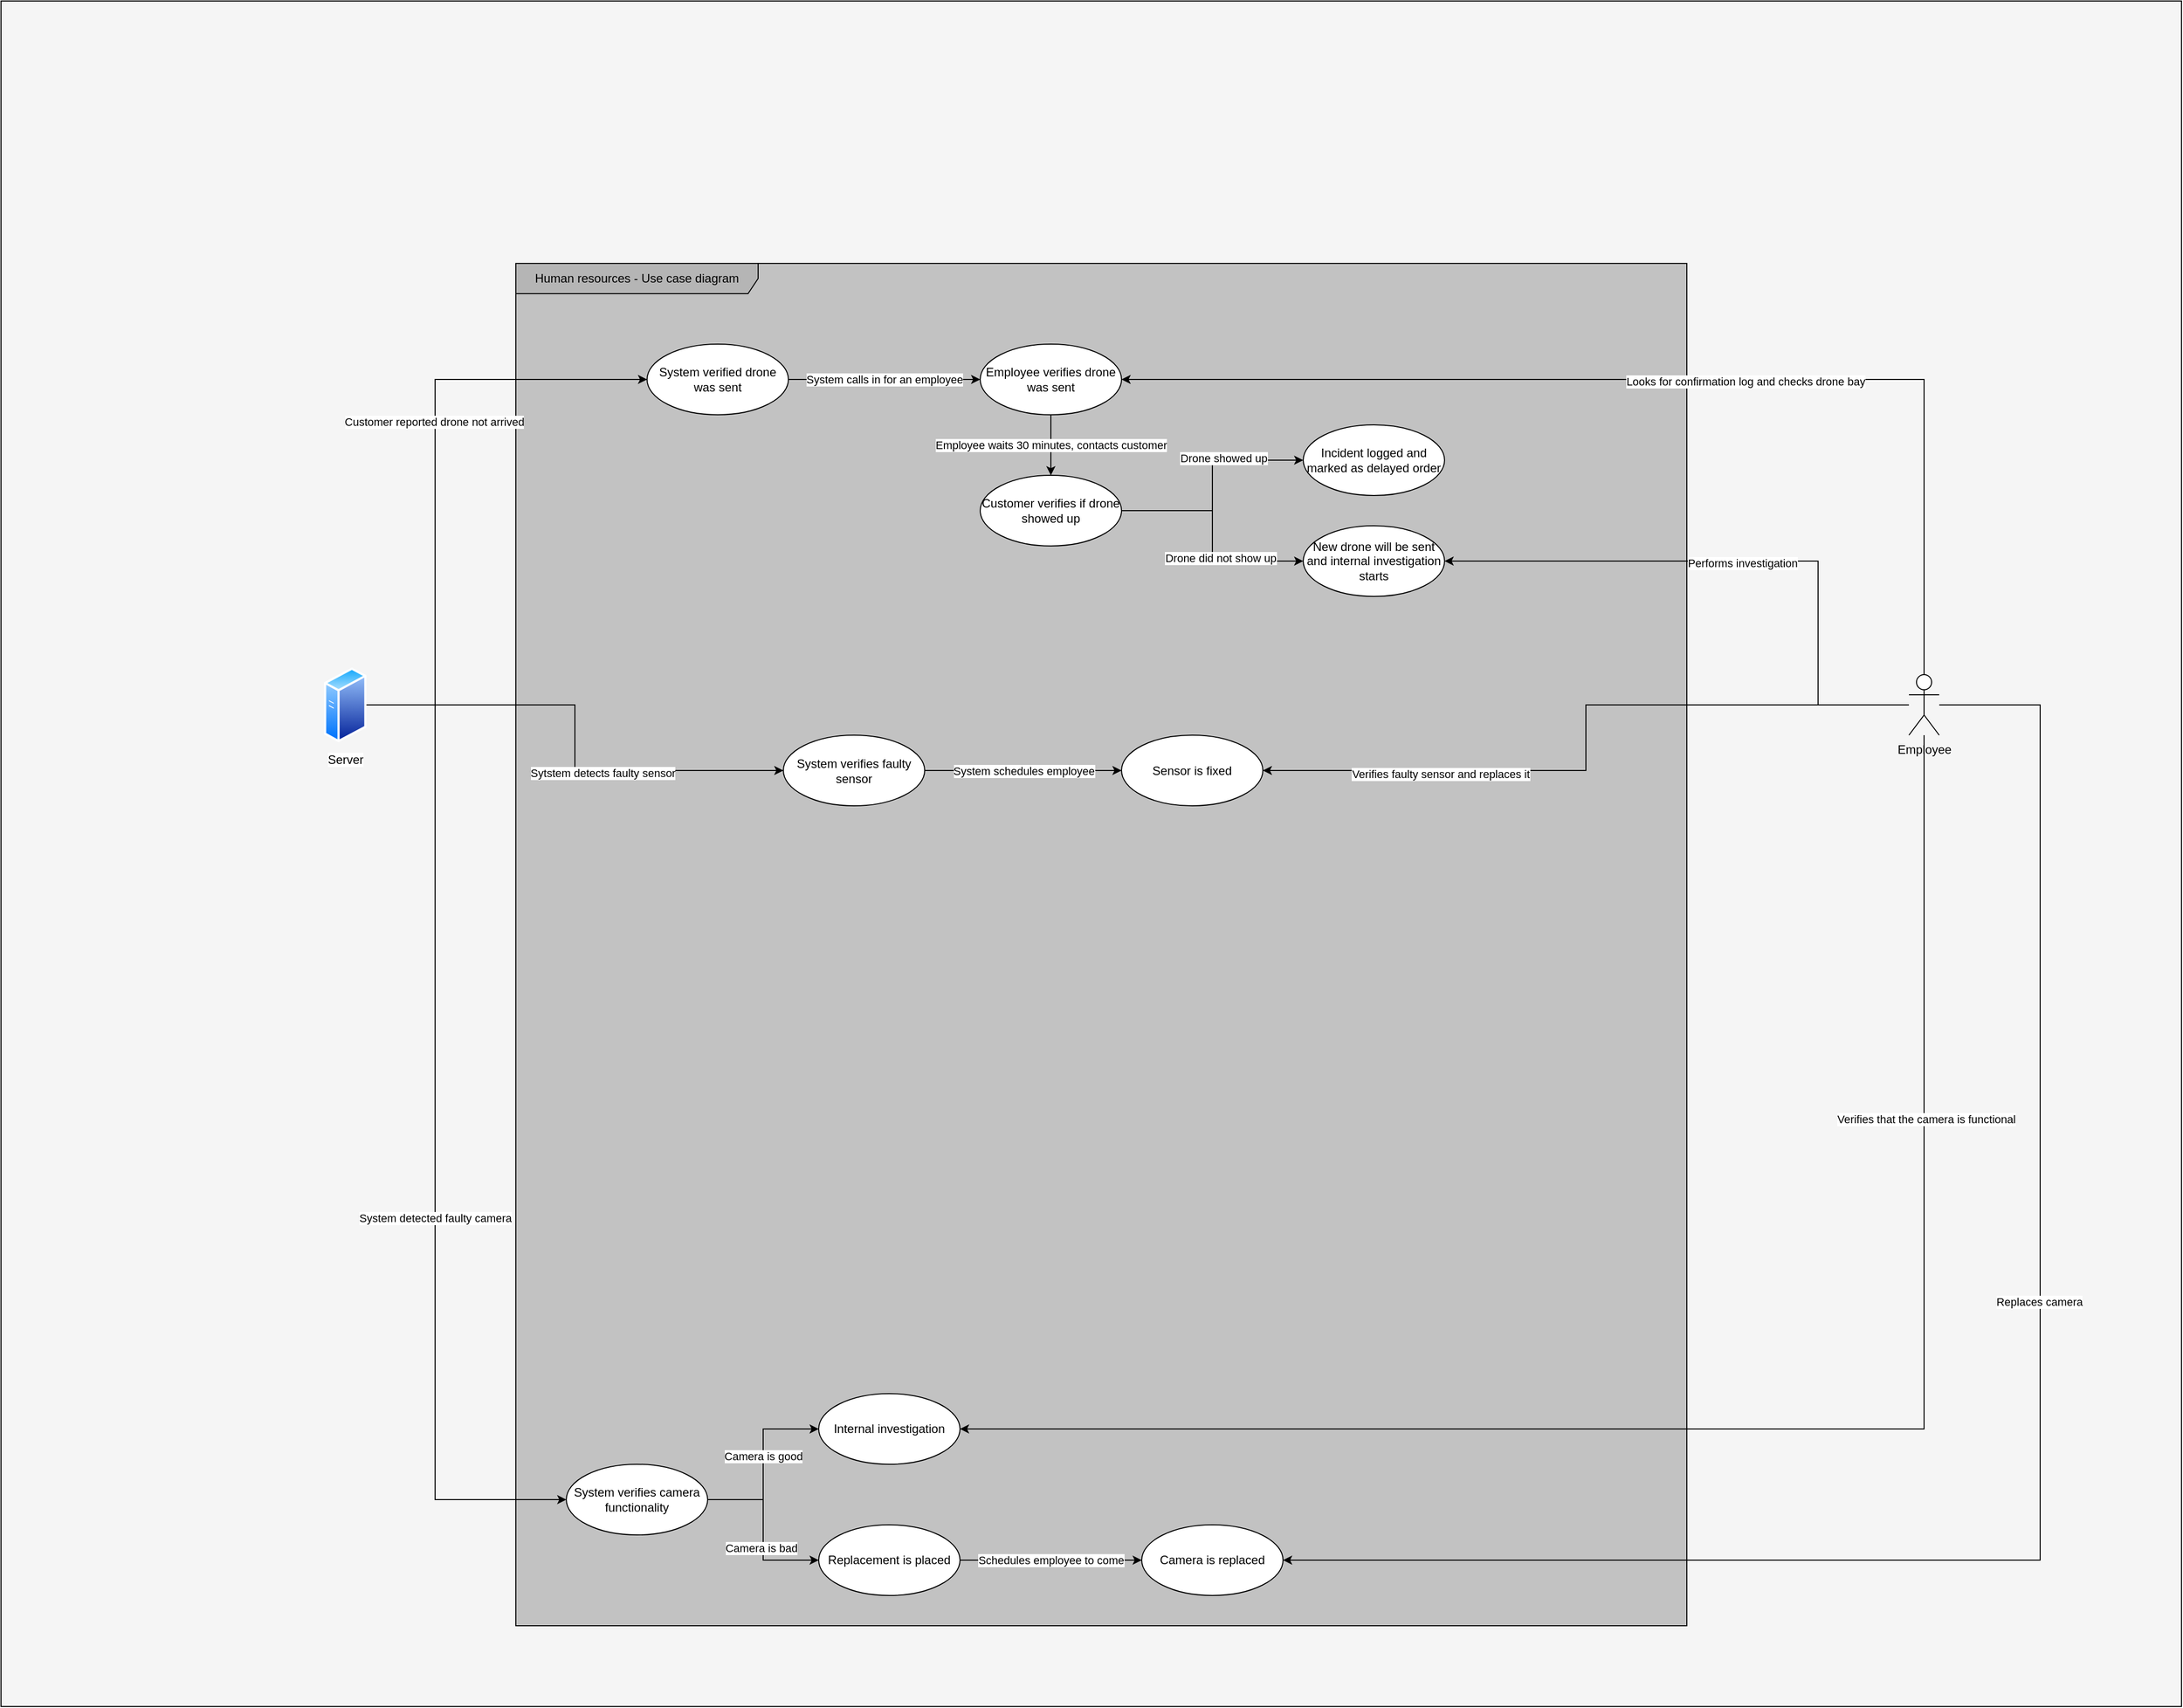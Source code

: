 <mxfile version="20.3.0" type="device"><diagram id="qA6QkWrWJfZU_lJfQVM_" name="Page-1"><mxGraphModel dx="3274" dy="2529" grid="1" gridSize="10" guides="1" tooltips="1" connect="1" arrows="1" fold="1" page="1" pageScale="1" pageWidth="850" pageHeight="1100" math="0" shadow="0"><root><mxCell id="0"/><mxCell id="1" parent="0"/><mxCell id="Dctj35Lh09_cI2NXuuDi-10" value="" style="rounded=0;whiteSpace=wrap;html=1;fillColor=#F5F5F5;" parent="1" vertex="1"><mxGeometry x="-350" y="-100" width="2160" height="1690" as="geometry"/></mxCell><mxCell id="_WJuivuzskGwJvmLFzSY-73" value="" style="rounded=0;whiteSpace=wrap;html=1;shadow=0;fontSize=11;fillColor=#C2C2C2;fontColor=#333333;strokeColor=#666666;" parent="1" vertex="1"><mxGeometry x="160" y="160" width="1160" height="1350" as="geometry"/></mxCell><mxCell id="_WJuivuzskGwJvmLFzSY-2" value="Human resources - Use case diagram" style="shape=umlFrame;whiteSpace=wrap;html=1;width=240;height=30;shadow=0;fillColor=#B5B5B5;" parent="1" vertex="1"><mxGeometry x="160" y="160" width="1160" height="1350" as="geometry"/></mxCell><mxCell id="Dctj35Lh09_cI2NXuuDi-7" style="edgeStyle=orthogonalEdgeStyle;rounded=0;orthogonalLoop=1;jettySize=auto;html=1;entryX=1;entryY=0.5;entryDx=0;entryDy=0;" parent="1" source="_WJuivuzskGwJvmLFzSY-1" target="Dctj35Lh09_cI2NXuuDi-5" edge="1"><mxGeometry relative="1" as="geometry"><Array as="points"><mxPoint x="1555" y="275"/></Array></mxGeometry></mxCell><mxCell id="Dctj35Lh09_cI2NXuuDi-8" value="Looks for confirmation log and checks drone bay" style="edgeLabel;html=1;align=center;verticalAlign=middle;resizable=0;points=[];" parent="Dctj35Lh09_cI2NXuuDi-7" vertex="1" connectable="0"><mxGeometry x="-0.137" y="2" relative="1" as="geometry"><mxPoint as="offset"/></mxGeometry></mxCell><mxCell id="X91PhFMQ9aJJPJpLx564-8" style="edgeStyle=orthogonalEdgeStyle;rounded=0;orthogonalLoop=1;jettySize=auto;html=1;entryX=1;entryY=0.5;entryDx=0;entryDy=0;" edge="1" parent="1" source="_WJuivuzskGwJvmLFzSY-1" target="X91PhFMQ9aJJPJpLx564-5"><mxGeometry relative="1" as="geometry"><Array as="points"><mxPoint x="1450" y="598"/><mxPoint x="1450" y="455"/></Array></mxGeometry></mxCell><mxCell id="X91PhFMQ9aJJPJpLx564-9" value="Performs investigation" style="edgeLabel;html=1;align=center;verticalAlign=middle;resizable=0;points=[];" vertex="1" connectable="0" parent="X91PhFMQ9aJJPJpLx564-8"><mxGeometry x="0.021" y="2" relative="1" as="geometry"><mxPoint as="offset"/></mxGeometry></mxCell><mxCell id="X91PhFMQ9aJJPJpLx564-18" style="edgeStyle=orthogonalEdgeStyle;rounded=0;orthogonalLoop=1;jettySize=auto;html=1;entryX=1;entryY=0.5;entryDx=0;entryDy=0;" edge="1" parent="1" source="_WJuivuzskGwJvmLFzSY-1" target="X91PhFMQ9aJJPJpLx564-13"><mxGeometry relative="1" as="geometry"><Array as="points"><mxPoint x="1555" y="1315"/></Array></mxGeometry></mxCell><mxCell id="X91PhFMQ9aJJPJpLx564-19" value="Verifies that the camera is functional" style="edgeLabel;html=1;align=center;verticalAlign=middle;resizable=0;points=[];" vertex="1" connectable="0" parent="X91PhFMQ9aJJPJpLx564-18"><mxGeometry x="-0.538" y="2" relative="1" as="geometry"><mxPoint y="1" as="offset"/></mxGeometry></mxCell><mxCell id="X91PhFMQ9aJJPJpLx564-26" style="edgeStyle=orthogonalEdgeStyle;rounded=0;orthogonalLoop=1;jettySize=auto;html=1;entryX=1;entryY=0.5;entryDx=0;entryDy=0;" edge="1" parent="1" source="_WJuivuzskGwJvmLFzSY-1" target="X91PhFMQ9aJJPJpLx564-24"><mxGeometry relative="1" as="geometry"><Array as="points"><mxPoint x="1670" y="598"/><mxPoint x="1670" y="1445"/></Array></mxGeometry></mxCell><mxCell id="X91PhFMQ9aJJPJpLx564-27" value="Replaces camera" style="edgeLabel;html=1;align=center;verticalAlign=middle;resizable=0;points=[];" vertex="1" connectable="0" parent="X91PhFMQ9aJJPJpLx564-26"><mxGeometry x="-0.187" y="-1" relative="1" as="geometry"><mxPoint y="1" as="offset"/></mxGeometry></mxCell><mxCell id="X91PhFMQ9aJJPJpLx564-33" style="edgeStyle=orthogonalEdgeStyle;rounded=0;orthogonalLoop=1;jettySize=auto;html=1;entryX=1;entryY=0.5;entryDx=0;entryDy=0;" edge="1" parent="1" source="_WJuivuzskGwJvmLFzSY-1" target="X91PhFMQ9aJJPJpLx564-31"><mxGeometry relative="1" as="geometry"/></mxCell><mxCell id="X91PhFMQ9aJJPJpLx564-35" value="Verifies faulty sensor and replaces it" style="edgeLabel;html=1;align=center;verticalAlign=middle;resizable=0;points=[];" vertex="1" connectable="0" parent="X91PhFMQ9aJJPJpLx564-33"><mxGeometry x="0.5" y="3" relative="1" as="geometry"><mxPoint as="offset"/></mxGeometry></mxCell><mxCell id="_WJuivuzskGwJvmLFzSY-1" value="Employee" style="shape=umlActor;verticalLabelPosition=bottom;verticalAlign=top;html=1;" parent="1" vertex="1"><mxGeometry x="1540" y="567.5" width="30" height="60" as="geometry"/></mxCell><mxCell id="Dctj35Lh09_cI2NXuuDi-3" style="edgeStyle=orthogonalEdgeStyle;rounded=0;orthogonalLoop=1;jettySize=auto;html=1;entryX=0;entryY=0.5;entryDx=0;entryDy=0;" parent="1" source="_WJuivuzskGwJvmLFzSY-19" target="Dctj35Lh09_cI2NXuuDi-2" edge="1"><mxGeometry relative="1" as="geometry"><Array as="points"><mxPoint x="80" y="598"/><mxPoint x="80" y="275"/></Array></mxGeometry></mxCell><mxCell id="Dctj35Lh09_cI2NXuuDi-4" value="Customer reported drone not arrived" style="edgeLabel;html=1;align=center;verticalAlign=middle;resizable=0;points=[];" parent="Dctj35Lh09_cI2NXuuDi-3" vertex="1" connectable="0"><mxGeometry x="0.161" y="1" relative="1" as="geometry"><mxPoint as="offset"/></mxGeometry></mxCell><mxCell id="X91PhFMQ9aJJPJpLx564-16" style="edgeStyle=orthogonalEdgeStyle;rounded=0;orthogonalLoop=1;jettySize=auto;html=1;entryX=0;entryY=0.5;entryDx=0;entryDy=0;" edge="1" parent="1" source="_WJuivuzskGwJvmLFzSY-19" target="X91PhFMQ9aJJPJpLx564-10"><mxGeometry relative="1" as="geometry"><Array as="points"><mxPoint x="80" y="598"/><mxPoint x="80" y="1385"/></Array></mxGeometry></mxCell><mxCell id="X91PhFMQ9aJJPJpLx564-17" value="System detected faulty camera" style="edgeLabel;html=1;align=center;verticalAlign=middle;resizable=0;points=[];" vertex="1" connectable="0" parent="X91PhFMQ9aJJPJpLx564-16"><mxGeometry x="0.169" relative="1" as="geometry"><mxPoint as="offset"/></mxGeometry></mxCell><mxCell id="X91PhFMQ9aJJPJpLx564-29" style="edgeStyle=orthogonalEdgeStyle;rounded=0;orthogonalLoop=1;jettySize=auto;html=1;" edge="1" parent="1" source="_WJuivuzskGwJvmLFzSY-19" target="X91PhFMQ9aJJPJpLx564-28"><mxGeometry relative="1" as="geometry"/></mxCell><mxCell id="X91PhFMQ9aJJPJpLx564-30" value="Sytstem detects faulty sensor" style="edgeLabel;html=1;align=center;verticalAlign=middle;resizable=0;points=[];" vertex="1" connectable="0" parent="X91PhFMQ9aJJPJpLx564-29"><mxGeometry x="0.248" y="-2" relative="1" as="geometry"><mxPoint as="offset"/></mxGeometry></mxCell><mxCell id="_WJuivuzskGwJvmLFzSY-19" value="Server" style="aspect=fixed;perimeter=ellipsePerimeter;html=1;align=center;shadow=0;dashed=0;spacingTop=3;image;image=img/lib/active_directory/generic_server.svg;" parent="1" vertex="1"><mxGeometry x="-30" y="560" width="42" height="75" as="geometry"/></mxCell><mxCell id="Dctj35Lh09_cI2NXuuDi-6" value="System calls in for an employee" style="edgeStyle=orthogonalEdgeStyle;rounded=0;orthogonalLoop=1;jettySize=auto;html=1;exitX=1;exitY=0.5;exitDx=0;exitDy=0;" parent="1" source="Dctj35Lh09_cI2NXuuDi-2" target="Dctj35Lh09_cI2NXuuDi-5" edge="1"><mxGeometry relative="1" as="geometry"/></mxCell><mxCell id="Dctj35Lh09_cI2NXuuDi-2" value="System verified drone was sent" style="ellipse;whiteSpace=wrap;html=1;" parent="1" vertex="1"><mxGeometry x="290" y="240" width="140" height="70" as="geometry"/></mxCell><mxCell id="X91PhFMQ9aJJPJpLx564-1" value="Employee waits 30 minutes, contacts customer" style="edgeStyle=orthogonalEdgeStyle;rounded=0;orthogonalLoop=1;jettySize=auto;html=1;entryX=0.5;entryY=0;entryDx=0;entryDy=0;" edge="1" parent="1" source="Dctj35Lh09_cI2NXuuDi-5" target="Dctj35Lh09_cI2NXuuDi-9"><mxGeometry relative="1" as="geometry"/></mxCell><mxCell id="Dctj35Lh09_cI2NXuuDi-5" value="Employee verifies drone was sent" style="ellipse;whiteSpace=wrap;html=1;" parent="1" vertex="1"><mxGeometry x="620" y="240" width="140" height="70" as="geometry"/></mxCell><mxCell id="X91PhFMQ9aJJPJpLx564-3" style="edgeStyle=orthogonalEdgeStyle;rounded=0;orthogonalLoop=1;jettySize=auto;html=1;entryX=0;entryY=0.5;entryDx=0;entryDy=0;" edge="1" parent="1" source="Dctj35Lh09_cI2NXuuDi-9" target="X91PhFMQ9aJJPJpLx564-2"><mxGeometry relative="1" as="geometry"/></mxCell><mxCell id="X91PhFMQ9aJJPJpLx564-4" value="Drone showed up" style="edgeLabel;html=1;align=center;verticalAlign=middle;resizable=0;points=[];" vertex="1" connectable="0" parent="X91PhFMQ9aJJPJpLx564-3"><mxGeometry x="0.309" y="2" relative="1" as="geometry"><mxPoint as="offset"/></mxGeometry></mxCell><mxCell id="X91PhFMQ9aJJPJpLx564-6" style="edgeStyle=orthogonalEdgeStyle;rounded=0;orthogonalLoop=1;jettySize=auto;html=1;entryX=0;entryY=0.5;entryDx=0;entryDy=0;" edge="1" parent="1" source="Dctj35Lh09_cI2NXuuDi-9" target="X91PhFMQ9aJJPJpLx564-5"><mxGeometry relative="1" as="geometry"/></mxCell><mxCell id="X91PhFMQ9aJJPJpLx564-7" value="Drone did not show up" style="edgeLabel;html=1;align=center;verticalAlign=middle;resizable=0;points=[];" vertex="1" connectable="0" parent="X91PhFMQ9aJJPJpLx564-6"><mxGeometry x="0.287" y="3" relative="1" as="geometry"><mxPoint as="offset"/></mxGeometry></mxCell><mxCell id="Dctj35Lh09_cI2NXuuDi-9" value="Customer verifies if drone showed up" style="ellipse;whiteSpace=wrap;html=1;" parent="1" vertex="1"><mxGeometry x="620" y="370" width="140" height="70" as="geometry"/></mxCell><mxCell id="X91PhFMQ9aJJPJpLx564-2" value="Incident logged and marked as delayed order" style="ellipse;whiteSpace=wrap;html=1;" vertex="1" parent="1"><mxGeometry x="940" y="320" width="140" height="70" as="geometry"/></mxCell><mxCell id="X91PhFMQ9aJJPJpLx564-5" value="New drone will be sent and internal investigation starts" style="ellipse;whiteSpace=wrap;html=1;" vertex="1" parent="1"><mxGeometry x="940" y="420" width="140" height="70" as="geometry"/></mxCell><mxCell id="X91PhFMQ9aJJPJpLx564-14" style="edgeStyle=orthogonalEdgeStyle;rounded=0;orthogonalLoop=1;jettySize=auto;html=1;" edge="1" parent="1" source="X91PhFMQ9aJJPJpLx564-10" target="X91PhFMQ9aJJPJpLx564-13"><mxGeometry relative="1" as="geometry"/></mxCell><mxCell id="X91PhFMQ9aJJPJpLx564-15" value="Camera is good" style="edgeLabel;html=1;align=center;verticalAlign=middle;resizable=0;points=[];" vertex="1" connectable="0" parent="X91PhFMQ9aJJPJpLx564-14"><mxGeometry x="0.088" relative="1" as="geometry"><mxPoint as="offset"/></mxGeometry></mxCell><mxCell id="X91PhFMQ9aJJPJpLx564-22" style="edgeStyle=orthogonalEdgeStyle;rounded=0;orthogonalLoop=1;jettySize=auto;html=1;" edge="1" parent="1" source="X91PhFMQ9aJJPJpLx564-10" target="X91PhFMQ9aJJPJpLx564-20"><mxGeometry relative="1" as="geometry"/></mxCell><mxCell id="X91PhFMQ9aJJPJpLx564-23" value="Camera is bad" style="edgeLabel;html=1;align=center;verticalAlign=middle;resizable=0;points=[];" vertex="1" connectable="0" parent="X91PhFMQ9aJJPJpLx564-22"><mxGeometry x="0.214" y="-2" relative="1" as="geometry"><mxPoint as="offset"/></mxGeometry></mxCell><mxCell id="X91PhFMQ9aJJPJpLx564-10" value="System verifies camera functionality" style="ellipse;whiteSpace=wrap;html=1;" vertex="1" parent="1"><mxGeometry x="210" y="1350" width="140" height="70" as="geometry"/></mxCell><mxCell id="X91PhFMQ9aJJPJpLx564-13" value="Internal investigation" style="ellipse;whiteSpace=wrap;html=1;" vertex="1" parent="1"><mxGeometry x="460" y="1280" width="140" height="70" as="geometry"/></mxCell><mxCell id="X91PhFMQ9aJJPJpLx564-25" value="Schedules employee to come" style="edgeStyle=orthogonalEdgeStyle;rounded=0;orthogonalLoop=1;jettySize=auto;html=1;" edge="1" parent="1" source="X91PhFMQ9aJJPJpLx564-20" target="X91PhFMQ9aJJPJpLx564-24"><mxGeometry relative="1" as="geometry"/></mxCell><mxCell id="X91PhFMQ9aJJPJpLx564-20" value="Replacement is placed" style="ellipse;whiteSpace=wrap;html=1;" vertex="1" parent="1"><mxGeometry x="460" y="1410" width="140" height="70" as="geometry"/></mxCell><mxCell id="X91PhFMQ9aJJPJpLx564-24" value="Camera is replaced" style="ellipse;whiteSpace=wrap;html=1;" vertex="1" parent="1"><mxGeometry x="780" y="1410" width="140" height="70" as="geometry"/></mxCell><mxCell id="X91PhFMQ9aJJPJpLx564-32" value="System schedules employee" style="edgeStyle=orthogonalEdgeStyle;rounded=0;orthogonalLoop=1;jettySize=auto;html=1;" edge="1" parent="1" source="X91PhFMQ9aJJPJpLx564-28" target="X91PhFMQ9aJJPJpLx564-31"><mxGeometry relative="1" as="geometry"/></mxCell><mxCell id="X91PhFMQ9aJJPJpLx564-28" value="System verifies faulty sensor" style="ellipse;whiteSpace=wrap;html=1;" vertex="1" parent="1"><mxGeometry x="425" y="627.5" width="140" height="70" as="geometry"/></mxCell><mxCell id="X91PhFMQ9aJJPJpLx564-31" value="Sensor is fixed" style="ellipse;whiteSpace=wrap;html=1;" vertex="1" parent="1"><mxGeometry x="760" y="627.5" width="140" height="70" as="geometry"/></mxCell></root></mxGraphModel></diagram></mxfile>